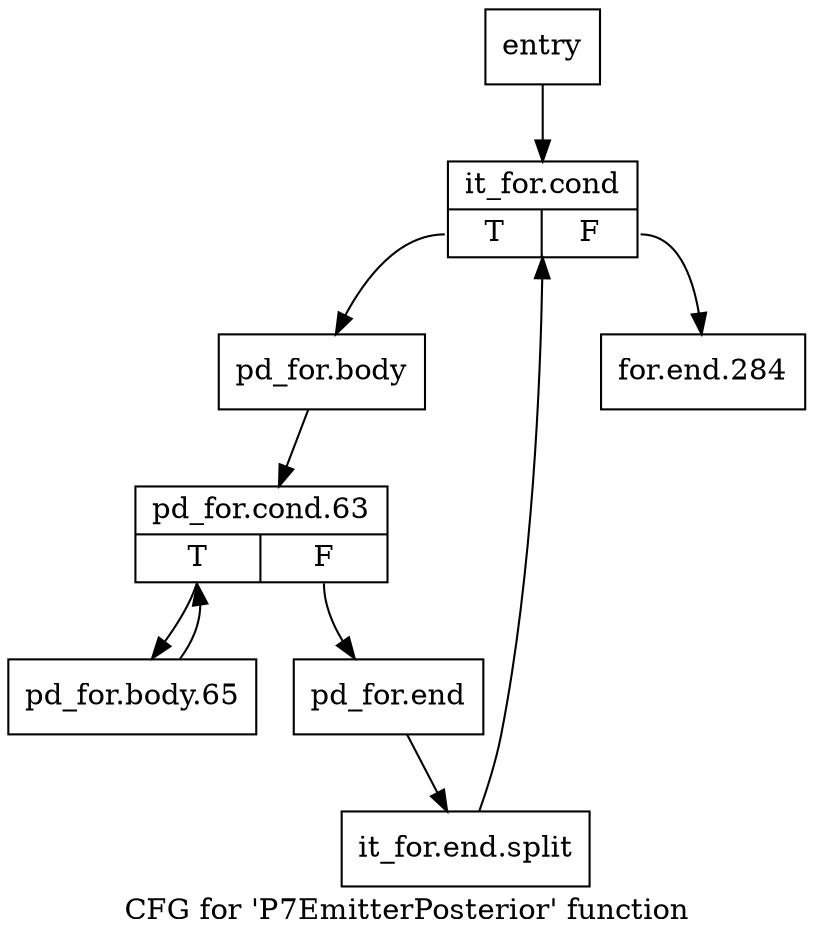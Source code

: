 digraph "CFG for 'P7EmitterPosterior' function" {
	label="CFG for 'P7EmitterPosterior' function";

	Node0x2ac6230 [shape=record,label="{entry}"];
	Node0x2ac6230 -> Node0x2adfff0;
	Node0x2adfff0 [shape=record,label="{it_for.cond|{<s0>T|<s1>F}}"];
	Node0x2adfff0:s0 -> Node0x2ae0040;
	Node0x2adfff0:s1 -> Node0x2ae0180;
	Node0x2ae0040 [shape=record,label="{pd_for.body}"];
	Node0x2ae0040 -> Node0x2ae0090;
	Node0x2ae0090 [shape=record,label="{pd_for.cond.63|{<s0>T|<s1>F}}"];
	Node0x2ae0090:s0 -> Node0x2ae00e0;
	Node0x2ae0090:s1 -> Node0x2ae0130;
	Node0x2ae00e0 [shape=record,label="{pd_for.body.65}"];
	Node0x2ae00e0 -> Node0x2ae0090;
	Node0x2ae0130 [shape=record,label="{pd_for.end}"];
	Node0x2ae0130 -> Node0x3638850;
	Node0x3638850 [shape=record,label="{it_for.end.split}"];
	Node0x3638850 -> Node0x2adfff0;
	Node0x2ae0180 [shape=record,label="{for.end.284}"];
}
